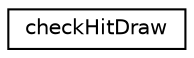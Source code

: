 digraph "圖形化之類別階層"
{
 // LATEX_PDF_SIZE
  edge [fontname="Helvetica",fontsize="10",labelfontname="Helvetica",labelfontsize="10"];
  node [fontname="Helvetica",fontsize="10",shape=record];
  rankdir="LR";
  Node0 [label="checkHitDraw",height=0.2,width=0.4,color="black", fillcolor="white", style="filled",URL="$classShapeLib_1_1VShape_1_1checkHitDraw.html",tooltip=" "];
}
